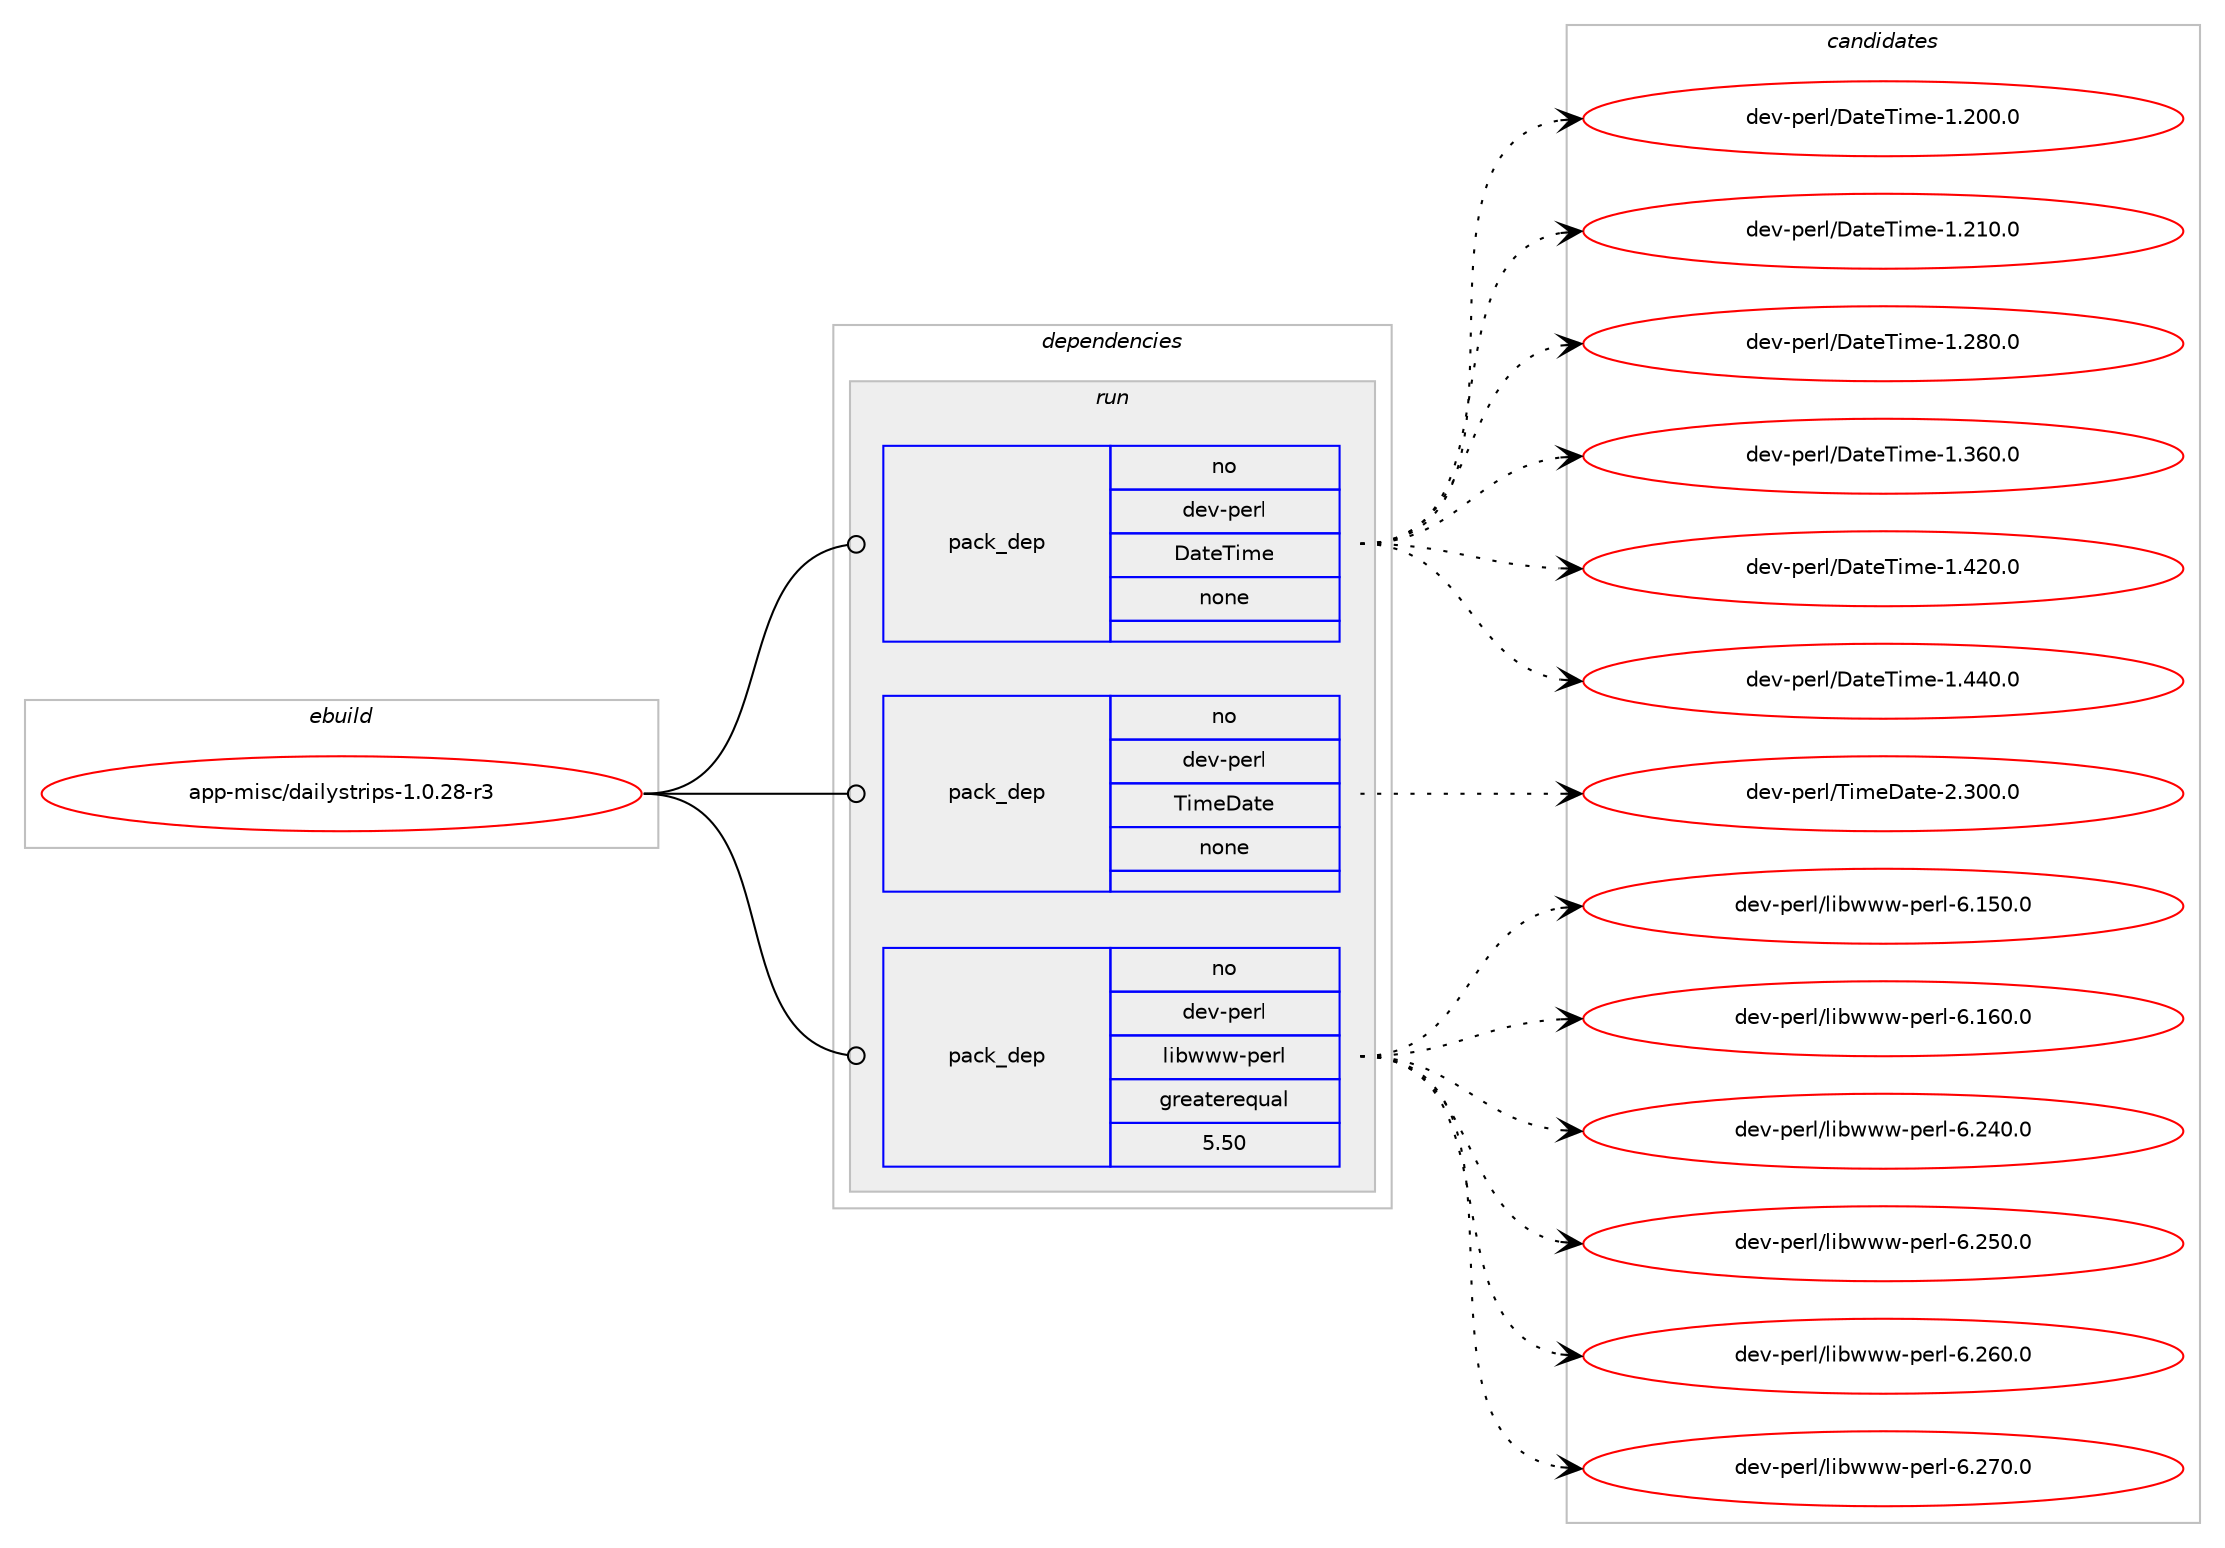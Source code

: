 digraph prolog {

# *************
# Graph options
# *************

newrank=true;
concentrate=true;
compound=true;
graph [rankdir=LR,fontname=Helvetica,fontsize=10,ranksep=1.5];#, ranksep=2.5, nodesep=0.2];
edge  [arrowhead=vee];
node  [fontname=Helvetica,fontsize=10];

# **********
# The ebuild
# **********

subgraph cluster_leftcol {
color=gray;
rank=same;
label=<<i>ebuild</i>>;
id [label="app-misc/dailystrips-1.0.28-r3", color=red, width=4, href="../app-misc/dailystrips-1.0.28-r3.svg"];
}

# ****************
# The dependencies
# ****************

subgraph cluster_midcol {
color=gray;
label=<<i>dependencies</i>>;
subgraph cluster_compile {
fillcolor="#eeeeee";
style=filled;
label=<<i>compile</i>>;
}
subgraph cluster_compileandrun {
fillcolor="#eeeeee";
style=filled;
label=<<i>compile and run</i>>;
}
subgraph cluster_run {
fillcolor="#eeeeee";
style=filled;
label=<<i>run</i>>;
subgraph pack32517 {
dependency45497 [label=<<TABLE BORDER="0" CELLBORDER="1" CELLSPACING="0" CELLPADDING="4" WIDTH="220"><TR><TD ROWSPAN="6" CELLPADDING="30">pack_dep</TD></TR><TR><TD WIDTH="110">no</TD></TR><TR><TD>dev-perl</TD></TR><TR><TD>DateTime</TD></TR><TR><TD>none</TD></TR><TR><TD></TD></TR></TABLE>>, shape=none, color=blue];
}
id:e -> dependency45497:w [weight=20,style="solid",arrowhead="odot"];
subgraph pack32518 {
dependency45498 [label=<<TABLE BORDER="0" CELLBORDER="1" CELLSPACING="0" CELLPADDING="4" WIDTH="220"><TR><TD ROWSPAN="6" CELLPADDING="30">pack_dep</TD></TR><TR><TD WIDTH="110">no</TD></TR><TR><TD>dev-perl</TD></TR><TR><TD>TimeDate</TD></TR><TR><TD>none</TD></TR><TR><TD></TD></TR></TABLE>>, shape=none, color=blue];
}
id:e -> dependency45498:w [weight=20,style="solid",arrowhead="odot"];
subgraph pack32519 {
dependency45499 [label=<<TABLE BORDER="0" CELLBORDER="1" CELLSPACING="0" CELLPADDING="4" WIDTH="220"><TR><TD ROWSPAN="6" CELLPADDING="30">pack_dep</TD></TR><TR><TD WIDTH="110">no</TD></TR><TR><TD>dev-perl</TD></TR><TR><TD>libwww-perl</TD></TR><TR><TD>greaterequal</TD></TR><TR><TD>5.50</TD></TR></TABLE>>, shape=none, color=blue];
}
id:e -> dependency45499:w [weight=20,style="solid",arrowhead="odot"];
}
}

# **************
# The candidates
# **************

subgraph cluster_choices {
rank=same;
color=gray;
label=<<i>candidates</i>>;

subgraph choice32517 {
color=black;
nodesep=1;
choice10010111845112101114108476897116101841051091014549465048484648 [label="dev-perl/DateTime-1.200.0", color=red, width=4,href="../dev-perl/DateTime-1.200.0.svg"];
choice10010111845112101114108476897116101841051091014549465049484648 [label="dev-perl/DateTime-1.210.0", color=red, width=4,href="../dev-perl/DateTime-1.210.0.svg"];
choice10010111845112101114108476897116101841051091014549465056484648 [label="dev-perl/DateTime-1.280.0", color=red, width=4,href="../dev-perl/DateTime-1.280.0.svg"];
choice10010111845112101114108476897116101841051091014549465154484648 [label="dev-perl/DateTime-1.360.0", color=red, width=4,href="../dev-perl/DateTime-1.360.0.svg"];
choice10010111845112101114108476897116101841051091014549465250484648 [label="dev-perl/DateTime-1.420.0", color=red, width=4,href="../dev-perl/DateTime-1.420.0.svg"];
choice10010111845112101114108476897116101841051091014549465252484648 [label="dev-perl/DateTime-1.440.0", color=red, width=4,href="../dev-perl/DateTime-1.440.0.svg"];
dependency45497:e -> choice10010111845112101114108476897116101841051091014549465048484648:w [style=dotted,weight="100"];
dependency45497:e -> choice10010111845112101114108476897116101841051091014549465049484648:w [style=dotted,weight="100"];
dependency45497:e -> choice10010111845112101114108476897116101841051091014549465056484648:w [style=dotted,weight="100"];
dependency45497:e -> choice10010111845112101114108476897116101841051091014549465154484648:w [style=dotted,weight="100"];
dependency45497:e -> choice10010111845112101114108476897116101841051091014549465250484648:w [style=dotted,weight="100"];
dependency45497:e -> choice10010111845112101114108476897116101841051091014549465252484648:w [style=dotted,weight="100"];
}
subgraph choice32518 {
color=black;
nodesep=1;
choice10010111845112101114108478410510910168971161014550465148484648 [label="dev-perl/TimeDate-2.300.0", color=red, width=4,href="../dev-perl/TimeDate-2.300.0.svg"];
dependency45498:e -> choice10010111845112101114108478410510910168971161014550465148484648:w [style=dotted,weight="100"];
}
subgraph choice32519 {
color=black;
nodesep=1;
choice100101118451121011141084710810598119119119451121011141084554464953484648 [label="dev-perl/libwww-perl-6.150.0", color=red, width=4,href="../dev-perl/libwww-perl-6.150.0.svg"];
choice100101118451121011141084710810598119119119451121011141084554464954484648 [label="dev-perl/libwww-perl-6.160.0", color=red, width=4,href="../dev-perl/libwww-perl-6.160.0.svg"];
choice100101118451121011141084710810598119119119451121011141084554465052484648 [label="dev-perl/libwww-perl-6.240.0", color=red, width=4,href="../dev-perl/libwww-perl-6.240.0.svg"];
choice100101118451121011141084710810598119119119451121011141084554465053484648 [label="dev-perl/libwww-perl-6.250.0", color=red, width=4,href="../dev-perl/libwww-perl-6.250.0.svg"];
choice100101118451121011141084710810598119119119451121011141084554465054484648 [label="dev-perl/libwww-perl-6.260.0", color=red, width=4,href="../dev-perl/libwww-perl-6.260.0.svg"];
choice100101118451121011141084710810598119119119451121011141084554465055484648 [label="dev-perl/libwww-perl-6.270.0", color=red, width=4,href="../dev-perl/libwww-perl-6.270.0.svg"];
dependency45499:e -> choice100101118451121011141084710810598119119119451121011141084554464953484648:w [style=dotted,weight="100"];
dependency45499:e -> choice100101118451121011141084710810598119119119451121011141084554464954484648:w [style=dotted,weight="100"];
dependency45499:e -> choice100101118451121011141084710810598119119119451121011141084554465052484648:w [style=dotted,weight="100"];
dependency45499:e -> choice100101118451121011141084710810598119119119451121011141084554465053484648:w [style=dotted,weight="100"];
dependency45499:e -> choice100101118451121011141084710810598119119119451121011141084554465054484648:w [style=dotted,weight="100"];
dependency45499:e -> choice100101118451121011141084710810598119119119451121011141084554465055484648:w [style=dotted,weight="100"];
}
}

}
